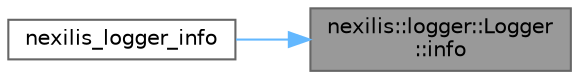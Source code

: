 digraph "nexilis::logger::Logger::info"
{
 // LATEX_PDF_SIZE
  bgcolor="transparent";
  edge [fontname=Helvetica,fontsize=10,labelfontname=Helvetica,labelfontsize=10];
  node [fontname=Helvetica,fontsize=10,shape=box,height=0.2,width=0.4];
  rankdir="RL";
  Node1 [id="Node000001",label="nexilis::logger::Logger\l::info",height=0.2,width=0.4,color="gray40", fillcolor="grey60", style="filled", fontcolor="black",tooltip="Send info message."];
  Node1 -> Node2 [id="edge1_Node000001_Node000002",dir="back",color="steelblue1",style="solid",tooltip=" "];
  Node2 [id="Node000002",label="nexilis_logger_info",height=0.2,width=0.4,color="grey40", fillcolor="white", style="filled",URL="$d0/d63/logger__c_8cc.html#ae2f7a2d871b33fcab43fe07572ef46a8",tooltip=" "];
}
